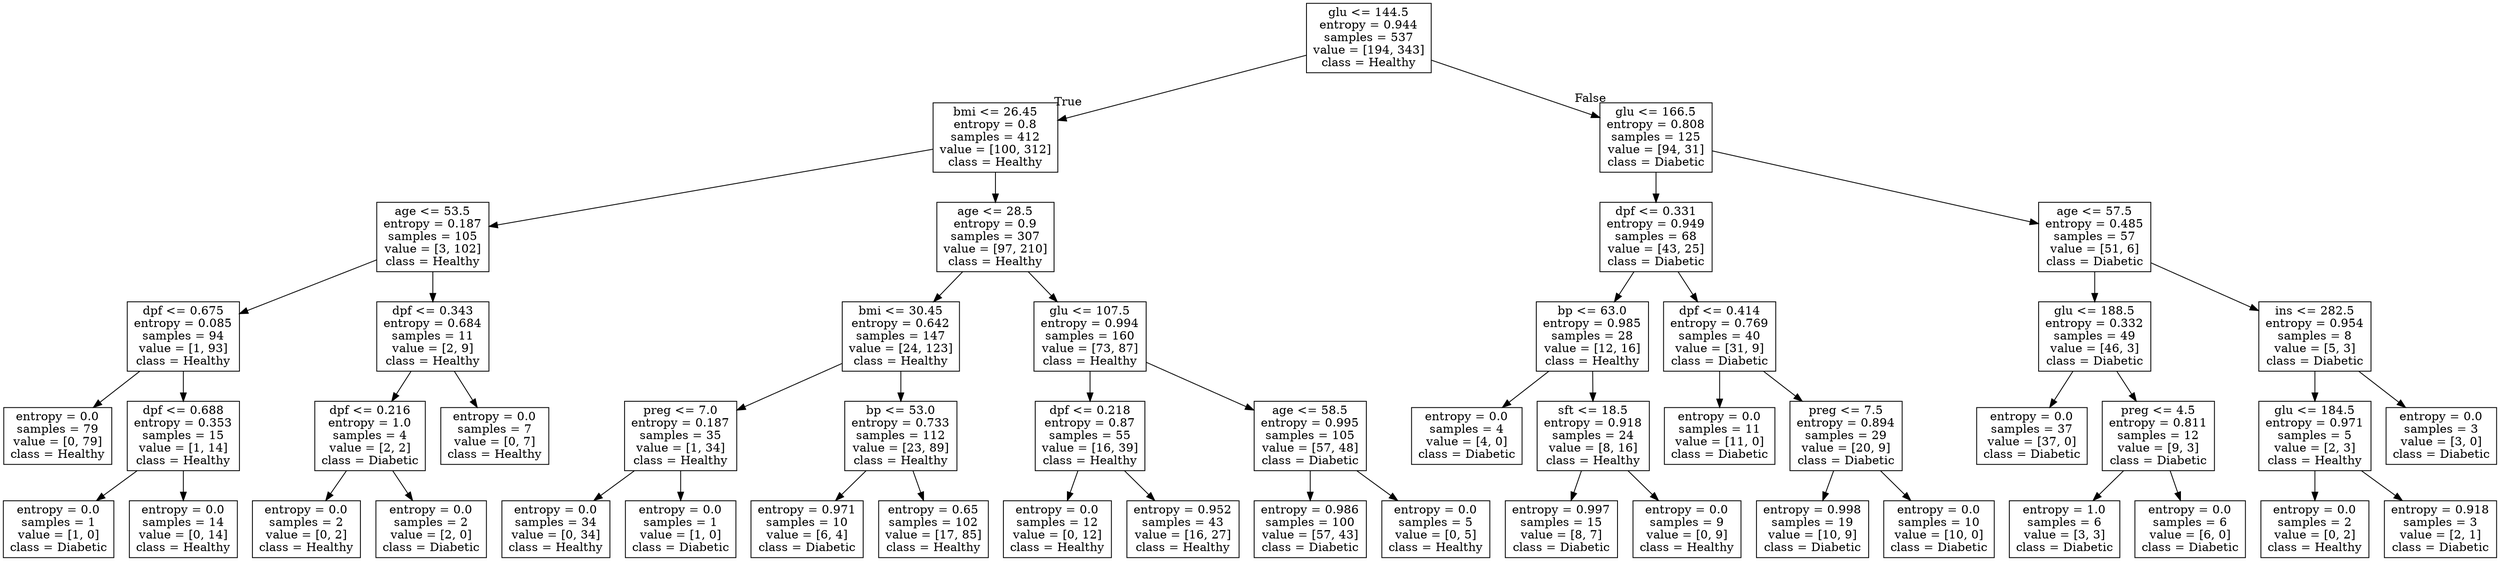 digraph Tree {
node [shape=box] ;
0 [label="glu <= 144.5\nentropy = 0.944\nsamples = 537\nvalue = [194, 343]\nclass = Healthy"] ;
1 [label="bmi <= 26.45\nentropy = 0.8\nsamples = 412\nvalue = [100, 312]\nclass = Healthy"] ;
0 -> 1 [labeldistance=2.5, labelangle=45, headlabel="True"] ;
2 [label="age <= 53.5\nentropy = 0.187\nsamples = 105\nvalue = [3, 102]\nclass = Healthy"] ;
1 -> 2 ;
3 [label="dpf <= 0.675\nentropy = 0.085\nsamples = 94\nvalue = [1, 93]\nclass = Healthy"] ;
2 -> 3 ;
4 [label="entropy = 0.0\nsamples = 79\nvalue = [0, 79]\nclass = Healthy"] ;
3 -> 4 ;
5 [label="dpf <= 0.688\nentropy = 0.353\nsamples = 15\nvalue = [1, 14]\nclass = Healthy"] ;
3 -> 5 ;
6 [label="entropy = 0.0\nsamples = 1\nvalue = [1, 0]\nclass = Diabetic"] ;
5 -> 6 ;
7 [label="entropy = 0.0\nsamples = 14\nvalue = [0, 14]\nclass = Healthy"] ;
5 -> 7 ;
8 [label="dpf <= 0.343\nentropy = 0.684\nsamples = 11\nvalue = [2, 9]\nclass = Healthy"] ;
2 -> 8 ;
9 [label="dpf <= 0.216\nentropy = 1.0\nsamples = 4\nvalue = [2, 2]\nclass = Diabetic"] ;
8 -> 9 ;
10 [label="entropy = 0.0\nsamples = 2\nvalue = [0, 2]\nclass = Healthy"] ;
9 -> 10 ;
11 [label="entropy = 0.0\nsamples = 2\nvalue = [2, 0]\nclass = Diabetic"] ;
9 -> 11 ;
12 [label="entropy = 0.0\nsamples = 7\nvalue = [0, 7]\nclass = Healthy"] ;
8 -> 12 ;
13 [label="age <= 28.5\nentropy = 0.9\nsamples = 307\nvalue = [97, 210]\nclass = Healthy"] ;
1 -> 13 ;
14 [label="bmi <= 30.45\nentropy = 0.642\nsamples = 147\nvalue = [24, 123]\nclass = Healthy"] ;
13 -> 14 ;
15 [label="preg <= 7.0\nentropy = 0.187\nsamples = 35\nvalue = [1, 34]\nclass = Healthy"] ;
14 -> 15 ;
16 [label="entropy = 0.0\nsamples = 34\nvalue = [0, 34]\nclass = Healthy"] ;
15 -> 16 ;
17 [label="entropy = 0.0\nsamples = 1\nvalue = [1, 0]\nclass = Diabetic"] ;
15 -> 17 ;
18 [label="bp <= 53.0\nentropy = 0.733\nsamples = 112\nvalue = [23, 89]\nclass = Healthy"] ;
14 -> 18 ;
19 [label="entropy = 0.971\nsamples = 10\nvalue = [6, 4]\nclass = Diabetic"] ;
18 -> 19 ;
20 [label="entropy = 0.65\nsamples = 102\nvalue = [17, 85]\nclass = Healthy"] ;
18 -> 20 ;
21 [label="glu <= 107.5\nentropy = 0.994\nsamples = 160\nvalue = [73, 87]\nclass = Healthy"] ;
13 -> 21 ;
22 [label="dpf <= 0.218\nentropy = 0.87\nsamples = 55\nvalue = [16, 39]\nclass = Healthy"] ;
21 -> 22 ;
23 [label="entropy = 0.0\nsamples = 12\nvalue = [0, 12]\nclass = Healthy"] ;
22 -> 23 ;
24 [label="entropy = 0.952\nsamples = 43\nvalue = [16, 27]\nclass = Healthy"] ;
22 -> 24 ;
25 [label="age <= 58.5\nentropy = 0.995\nsamples = 105\nvalue = [57, 48]\nclass = Diabetic"] ;
21 -> 25 ;
26 [label="entropy = 0.986\nsamples = 100\nvalue = [57, 43]\nclass = Diabetic"] ;
25 -> 26 ;
27 [label="entropy = 0.0\nsamples = 5\nvalue = [0, 5]\nclass = Healthy"] ;
25 -> 27 ;
28 [label="glu <= 166.5\nentropy = 0.808\nsamples = 125\nvalue = [94, 31]\nclass = Diabetic"] ;
0 -> 28 [labeldistance=2.5, labelangle=-45, headlabel="False"] ;
29 [label="dpf <= 0.331\nentropy = 0.949\nsamples = 68\nvalue = [43, 25]\nclass = Diabetic"] ;
28 -> 29 ;
30 [label="bp <= 63.0\nentropy = 0.985\nsamples = 28\nvalue = [12, 16]\nclass = Healthy"] ;
29 -> 30 ;
31 [label="entropy = 0.0\nsamples = 4\nvalue = [4, 0]\nclass = Diabetic"] ;
30 -> 31 ;
32 [label="sft <= 18.5\nentropy = 0.918\nsamples = 24\nvalue = [8, 16]\nclass = Healthy"] ;
30 -> 32 ;
33 [label="entropy = 0.997\nsamples = 15\nvalue = [8, 7]\nclass = Diabetic"] ;
32 -> 33 ;
34 [label="entropy = 0.0\nsamples = 9\nvalue = [0, 9]\nclass = Healthy"] ;
32 -> 34 ;
35 [label="dpf <= 0.414\nentropy = 0.769\nsamples = 40\nvalue = [31, 9]\nclass = Diabetic"] ;
29 -> 35 ;
36 [label="entropy = 0.0\nsamples = 11\nvalue = [11, 0]\nclass = Diabetic"] ;
35 -> 36 ;
37 [label="preg <= 7.5\nentropy = 0.894\nsamples = 29\nvalue = [20, 9]\nclass = Diabetic"] ;
35 -> 37 ;
38 [label="entropy = 0.998\nsamples = 19\nvalue = [10, 9]\nclass = Diabetic"] ;
37 -> 38 ;
39 [label="entropy = 0.0\nsamples = 10\nvalue = [10, 0]\nclass = Diabetic"] ;
37 -> 39 ;
40 [label="age <= 57.5\nentropy = 0.485\nsamples = 57\nvalue = [51, 6]\nclass = Diabetic"] ;
28 -> 40 ;
41 [label="glu <= 188.5\nentropy = 0.332\nsamples = 49\nvalue = [46, 3]\nclass = Diabetic"] ;
40 -> 41 ;
42 [label="entropy = 0.0\nsamples = 37\nvalue = [37, 0]\nclass = Diabetic"] ;
41 -> 42 ;
43 [label="preg <= 4.5\nentropy = 0.811\nsamples = 12\nvalue = [9, 3]\nclass = Diabetic"] ;
41 -> 43 ;
44 [label="entropy = 1.0\nsamples = 6\nvalue = [3, 3]\nclass = Diabetic"] ;
43 -> 44 ;
45 [label="entropy = 0.0\nsamples = 6\nvalue = [6, 0]\nclass = Diabetic"] ;
43 -> 45 ;
46 [label="ins <= 282.5\nentropy = 0.954\nsamples = 8\nvalue = [5, 3]\nclass = Diabetic"] ;
40 -> 46 ;
47 [label="glu <= 184.5\nentropy = 0.971\nsamples = 5\nvalue = [2, 3]\nclass = Healthy"] ;
46 -> 47 ;
48 [label="entropy = 0.0\nsamples = 2\nvalue = [0, 2]\nclass = Healthy"] ;
47 -> 48 ;
49 [label="entropy = 0.918\nsamples = 3\nvalue = [2, 1]\nclass = Diabetic"] ;
47 -> 49 ;
50 [label="entropy = 0.0\nsamples = 3\nvalue = [3, 0]\nclass = Diabetic"] ;
46 -> 50 ;
}